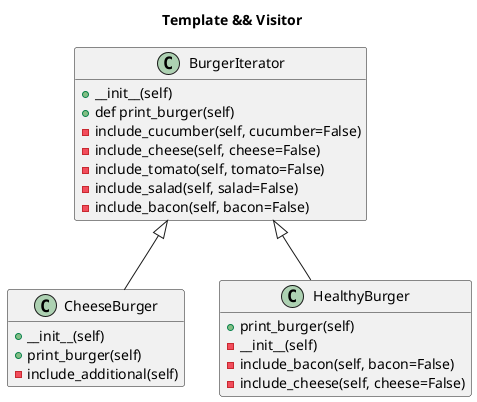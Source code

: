 @startuml "iterator_visitor"
title Template && Visitor

class BurgerIterator {
    +__init__(self)
    + def print_burger(self)
    -include_cucumber(self, cucumber=False)
    -include_cheese(self, cheese=False)
    - include_tomato(self, tomato=False)
    - include_salad(self, salad=False)
    - include_bacon(self, bacon=False)
}



class CheeseBurger {
    +__init__(self)
    + print_burger(self)
    - include_additional(self)
}

class HealthyBurger {
    + print_burger(self)
    - __init__(self)
    - include_bacon(self, bacon=False)
    - include_cheese(self, cheese=False)
}


BurgerIterator <|-- CheeseBurger
BurgerIterator <|-- HealthyBurger

hide empty fields
@enduml